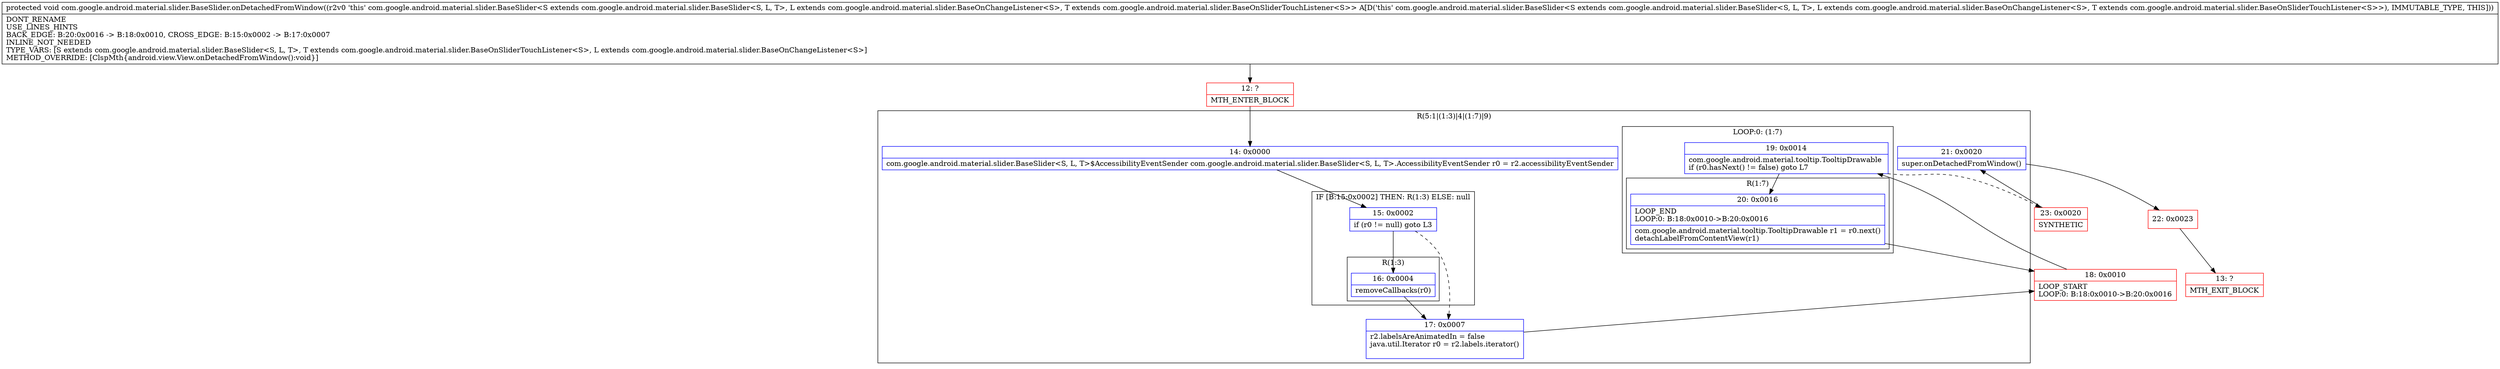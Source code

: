 digraph "CFG forcom.google.android.material.slider.BaseSlider.onDetachedFromWindow()V" {
subgraph cluster_Region_134606127 {
label = "R(5:1|(1:3)|4|(1:7)|9)";
node [shape=record,color=blue];
Node_14 [shape=record,label="{14\:\ 0x0000|com.google.android.material.slider.BaseSlider\<S, L, T\>$AccessibilityEventSender com.google.android.material.slider.BaseSlider\<S, L, T\>.AccessibilityEventSender r0 = r2.accessibilityEventSender\l}"];
subgraph cluster_IfRegion_245098045 {
label = "IF [B:15:0x0002] THEN: R(1:3) ELSE: null";
node [shape=record,color=blue];
Node_15 [shape=record,label="{15\:\ 0x0002|if (r0 != null) goto L3\l}"];
subgraph cluster_Region_817626297 {
label = "R(1:3)";
node [shape=record,color=blue];
Node_16 [shape=record,label="{16\:\ 0x0004|removeCallbacks(r0)\l}"];
}
}
Node_17 [shape=record,label="{17\:\ 0x0007|r2.labelsAreAnimatedIn = false\ljava.util.Iterator r0 = r2.labels.iterator()\l\l}"];
subgraph cluster_LoopRegion_1136347436 {
label = "LOOP:0: (1:7)";
node [shape=record,color=blue];
Node_19 [shape=record,label="{19\:\ 0x0014|com.google.android.material.tooltip.TooltipDrawable \lif (r0.hasNext() != false) goto L7\l}"];
subgraph cluster_Region_537891472 {
label = "R(1:7)";
node [shape=record,color=blue];
Node_20 [shape=record,label="{20\:\ 0x0016|LOOP_END\lLOOP:0: B:18:0x0010\-\>B:20:0x0016\l|com.google.android.material.tooltip.TooltipDrawable r1 = r0.next()\ldetachLabelFromContentView(r1)\l}"];
}
}
Node_21 [shape=record,label="{21\:\ 0x0020|super.onDetachedFromWindow()\l}"];
}
Node_12 [shape=record,color=red,label="{12\:\ ?|MTH_ENTER_BLOCK\l}"];
Node_18 [shape=record,color=red,label="{18\:\ 0x0010|LOOP_START\lLOOP:0: B:18:0x0010\-\>B:20:0x0016\l}"];
Node_23 [shape=record,color=red,label="{23\:\ 0x0020|SYNTHETIC\l}"];
Node_22 [shape=record,color=red,label="{22\:\ 0x0023}"];
Node_13 [shape=record,color=red,label="{13\:\ ?|MTH_EXIT_BLOCK\l}"];
MethodNode[shape=record,label="{protected void com.google.android.material.slider.BaseSlider.onDetachedFromWindow((r2v0 'this' com.google.android.material.slider.BaseSlider\<S extends com.google.android.material.slider.BaseSlider\<S, L, T\>, L extends com.google.android.material.slider.BaseOnChangeListener\<S\>, T extends com.google.android.material.slider.BaseOnSliderTouchListener\<S\>\> A[D('this' com.google.android.material.slider.BaseSlider\<S extends com.google.android.material.slider.BaseSlider\<S, L, T\>, L extends com.google.android.material.slider.BaseOnChangeListener\<S\>, T extends com.google.android.material.slider.BaseOnSliderTouchListener\<S\>\>), IMMUTABLE_TYPE, THIS]))  | DONT_RENAME\lUSE_LINES_HINTS\lBACK_EDGE: B:20:0x0016 \-\> B:18:0x0010, CROSS_EDGE: B:15:0x0002 \-\> B:17:0x0007\lINLINE_NOT_NEEDED\lTYPE_VARS: [S extends com.google.android.material.slider.BaseSlider\<S, L, T\>, T extends com.google.android.material.slider.BaseOnSliderTouchListener\<S\>, L extends com.google.android.material.slider.BaseOnChangeListener\<S\>]\lMETHOD_OVERRIDE: [ClspMth\{android.view.View.onDetachedFromWindow():void\}]\l}"];
MethodNode -> Node_12;Node_14 -> Node_15;
Node_15 -> Node_16;
Node_15 -> Node_17[style=dashed];
Node_16 -> Node_17;
Node_17 -> Node_18;
Node_19 -> Node_20;
Node_19 -> Node_23[style=dashed];
Node_20 -> Node_18;
Node_21 -> Node_22;
Node_12 -> Node_14;
Node_18 -> Node_19;
Node_23 -> Node_21;
Node_22 -> Node_13;
}

